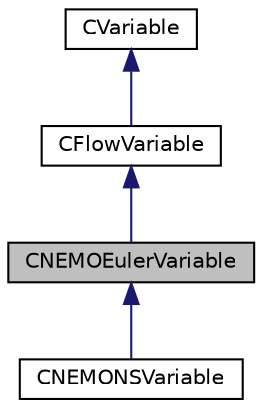 digraph "CNEMOEulerVariable"
{
 // LATEX_PDF_SIZE
  edge [fontname="Helvetica",fontsize="10",labelfontname="Helvetica",labelfontsize="10"];
  node [fontname="Helvetica",fontsize="10",shape=record];
  Node1 [label="CNEMOEulerVariable",height=0.2,width=0.4,color="black", fillcolor="grey75", style="filled", fontcolor="black",tooltip="Main class for defining the variables of the NEMO Euler's solver."];
  Node2 -> Node1 [dir="back",color="midnightblue",fontsize="10",style="solid",fontname="Helvetica"];
  Node2 [label="CFlowVariable",height=0.2,width=0.4,color="black", fillcolor="white", style="filled",URL="$classCFlowVariable.html",tooltip="Class for defining the common variables of flow solvers."];
  Node3 -> Node2 [dir="back",color="midnightblue",fontsize="10",style="solid",fontname="Helvetica"];
  Node3 [label="CVariable",height=0.2,width=0.4,color="black", fillcolor="white", style="filled",URL="$classCVariable.html",tooltip="Main class for defining the variables."];
  Node1 -> Node4 [dir="back",color="midnightblue",fontsize="10",style="solid",fontname="Helvetica"];
  Node4 [label="CNEMONSVariable",height=0.2,width=0.4,color="black", fillcolor="white", style="filled",URL="$classCNEMONSVariable.html",tooltip="Main class for defining the variables of the NEMO Navier-Stokes' solver."];
}
